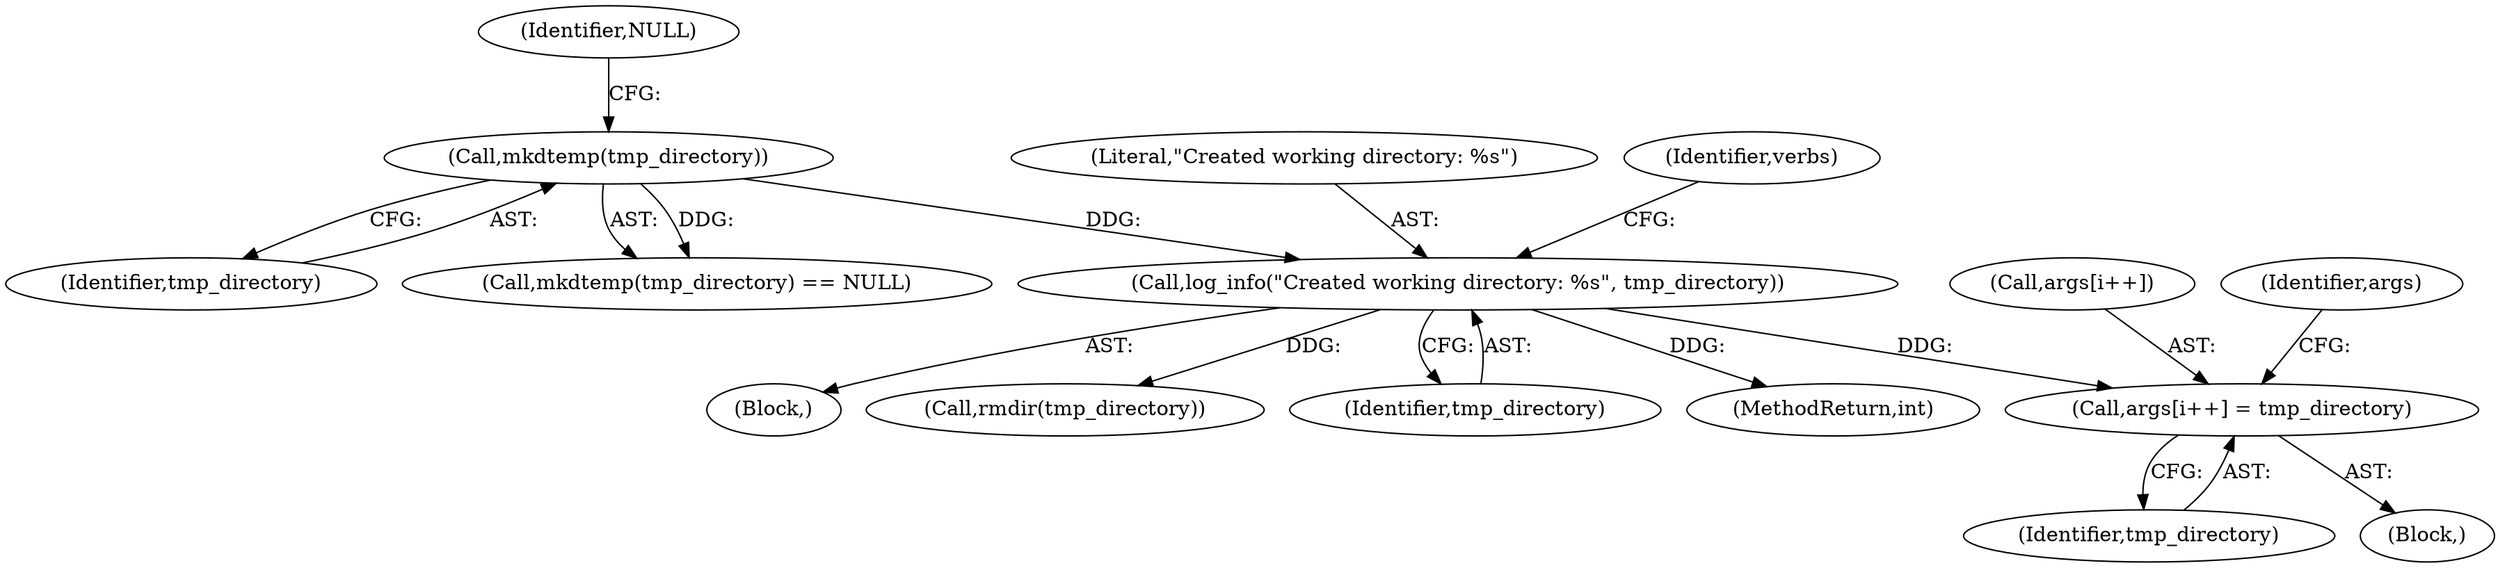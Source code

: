 digraph "0_abrt_50ee8130fb4cd4ef1af7682a2c85dd99cb99424e@array" {
"1000348" [label="(Call,args[i++] = tmp_directory)"];
"1000246" [label="(Call,log_info(\"Created working directory: %s\", tmp_directory))"];
"1000241" [label="(Call,mkdtemp(tmp_directory))"];
"1000241" [label="(Call,mkdtemp(tmp_directory))"];
"1000246" [label="(Call,log_info(\"Created working directory: %s\", tmp_directory))"];
"1000242" [label="(Identifier,tmp_directory)"];
"1000240" [label="(Call,mkdtemp(tmp_directory) == NULL)"];
"1000117" [label="(Block,)"];
"1000353" [label="(Identifier,tmp_directory)"];
"1000250" [label="(Block,)"];
"1000349" [label="(Call,args[i++])"];
"1000497" [label="(Call,rmdir(tmp_directory))"];
"1000243" [label="(Identifier,NULL)"];
"1000247" [label="(Literal,\"Created working directory: %s\")"];
"1000348" [label="(Call,args[i++] = tmp_directory)"];
"1000356" [label="(Identifier,args)"];
"1000248" [label="(Identifier,tmp_directory)"];
"1000525" [label="(MethodReturn,int)"];
"1000253" [label="(Identifier,verbs)"];
"1000348" -> "1000250"  [label="AST: "];
"1000348" -> "1000353"  [label="CFG: "];
"1000349" -> "1000348"  [label="AST: "];
"1000353" -> "1000348"  [label="AST: "];
"1000356" -> "1000348"  [label="CFG: "];
"1000246" -> "1000348"  [label="DDG: "];
"1000246" -> "1000117"  [label="AST: "];
"1000246" -> "1000248"  [label="CFG: "];
"1000247" -> "1000246"  [label="AST: "];
"1000248" -> "1000246"  [label="AST: "];
"1000253" -> "1000246"  [label="CFG: "];
"1000246" -> "1000525"  [label="DDG: "];
"1000241" -> "1000246"  [label="DDG: "];
"1000246" -> "1000497"  [label="DDG: "];
"1000241" -> "1000240"  [label="AST: "];
"1000241" -> "1000242"  [label="CFG: "];
"1000242" -> "1000241"  [label="AST: "];
"1000243" -> "1000241"  [label="CFG: "];
"1000241" -> "1000240"  [label="DDG: "];
}
